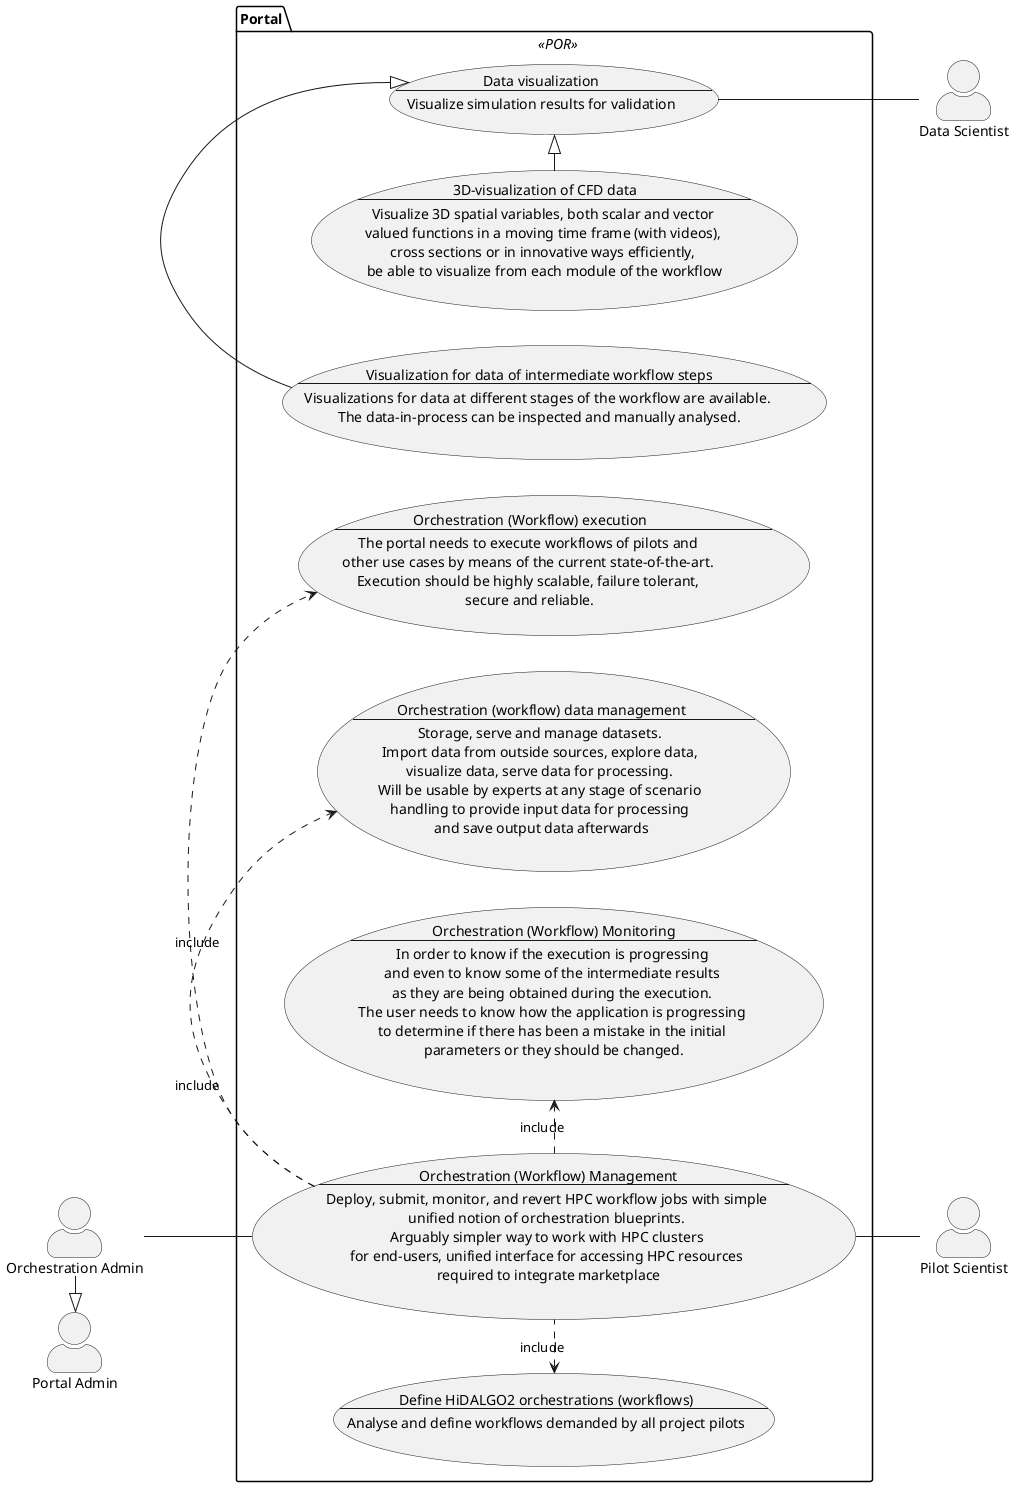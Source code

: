 @startuml hidalgo2_portal
'left to right direction
skinparam actorStyle awesome

'actors
actor "Portal Admin" as portal_admin
actor "Orchestration Admin" as orchest_admin

portal_admin <|-l- orchest_admin

'packages

package "Portal" << POR >> {
    left to right direction

    usecase SCOPOR001 as "
    Orchestration (Workflow) Management
    --
    Deploy, submit, monitor, and revert HPC workflow jobs with simple 
    unified notion of orchestration blueprints. 
    Arguably simpler way to work with HPC clusters 
    for end-users, unified interface for accessing HPC resources 
    required to integrate marketplace
    "

    usecase SCOPOR002 as "
    Define HiDALGO2 orchestrations (workflows)
    --
    Analyse and define workflows demanded by all project pilots
    "

    usecase SCOPOR003 as "
    Orchestration (Workflow) execution
    --
    The portal needs to execute workflows of pilots and 
    other use cases by means of the current state-of-the-art. 
    Execution should be highly scalable, failure tolerant, 
    secure and reliable.
    "

    usecase SCOPOR004 as "
    Orchestration (workflow) data management
    --
    Storage, serve and manage datasets. 
    Import data from outside sources, explore data, 
    visualize data, serve data for processing. 
    Will be usable by experts at any stage of scenario 
    handling to provide input data for processing 
    and save output data afterwards
    "

    usecase SCOPOR005 as "
    Orchestration (Workflow) Monitoring
    --
    In order to know if the execution is progressing 
    and even to know some of the intermediate results 
    as they are being obtained during the execution. 
    The user needs to know how the application is progressing 
    to determine if there has been a mistake in the initial 
    parameters or they should be changed.
    "

    usecase SCOPOR006 as "
    Data visualization
    --
    Visualize simulation results for validation
    "

    usecase SCOPOR007 as "
    3D-visualization of CFD data
    --
    Visualize 3D spatial variables, both scalar and vector 
    valued functions in a moving time frame (with videos), 
    cross sections or in innovative ways efficiently, 
    be able to visualize from each module of the workflow
    "

    usecase SCOPOR008 as "
    Visualization for data of intermediate workflow steps
    --
    Visualizations for data at different stages of the workflow are available. 
    The data-in-process can be inspected and manually analysed.
    "

    SCOPOR007 -r-|> SCOPOR006
    SCOPOR008 -r-|> SCOPOR006
    
    SCOPOR001 .l.> SCOPOR002 : include
    SCOPOR001 .r.> SCOPOR003 : include
    SCOPOR001 .r.> SCOPOR004 : include
    SCOPOR001 .r.> SCOPOR005 : include

}

actor "Pilot Scientist" as pilot_scientist
actor "Data Scientist" as data_scientist


orchest_admin -d- SCOPOR001
data_scientist -u- SCOPOR006
pilot_scientist -u- SCOPOR001


skinparam usecase<<check>> {
    BackgroundColor LightBlue
}

@enduml